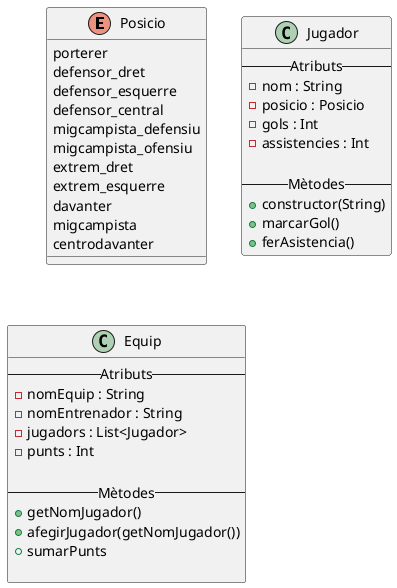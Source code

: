 @startuml
'https://plantuml.com/class-diagram

enum Posicio{
    porterer
    defensor_dret
    defensor_esquerre
    defensor_central
    migcampista_defensiu
    migcampista_ofensiu
    extrem_dret
    extrem_esquerre
    davanter
    migcampista
    centrodavanter
}
class Jugador{
    -- Atributs --
        - nom : String
        - posicio : Posicio
        - gols : Int
        - assistencies : Int

    -- Mètodes --
        + constructor(String)
        + marcarGol()
        + ferAsistencia()
}

class Equip{
    -- Atributs --
        - nomEquip : String
        - nomEntrenador : String
        - jugadors : List<Jugador>
        - punts : Int

    -- Mètodes --
        + getNomJugador()
        + afegirJugador(getNomJugador())
        + sumarPunts

}


@enduml